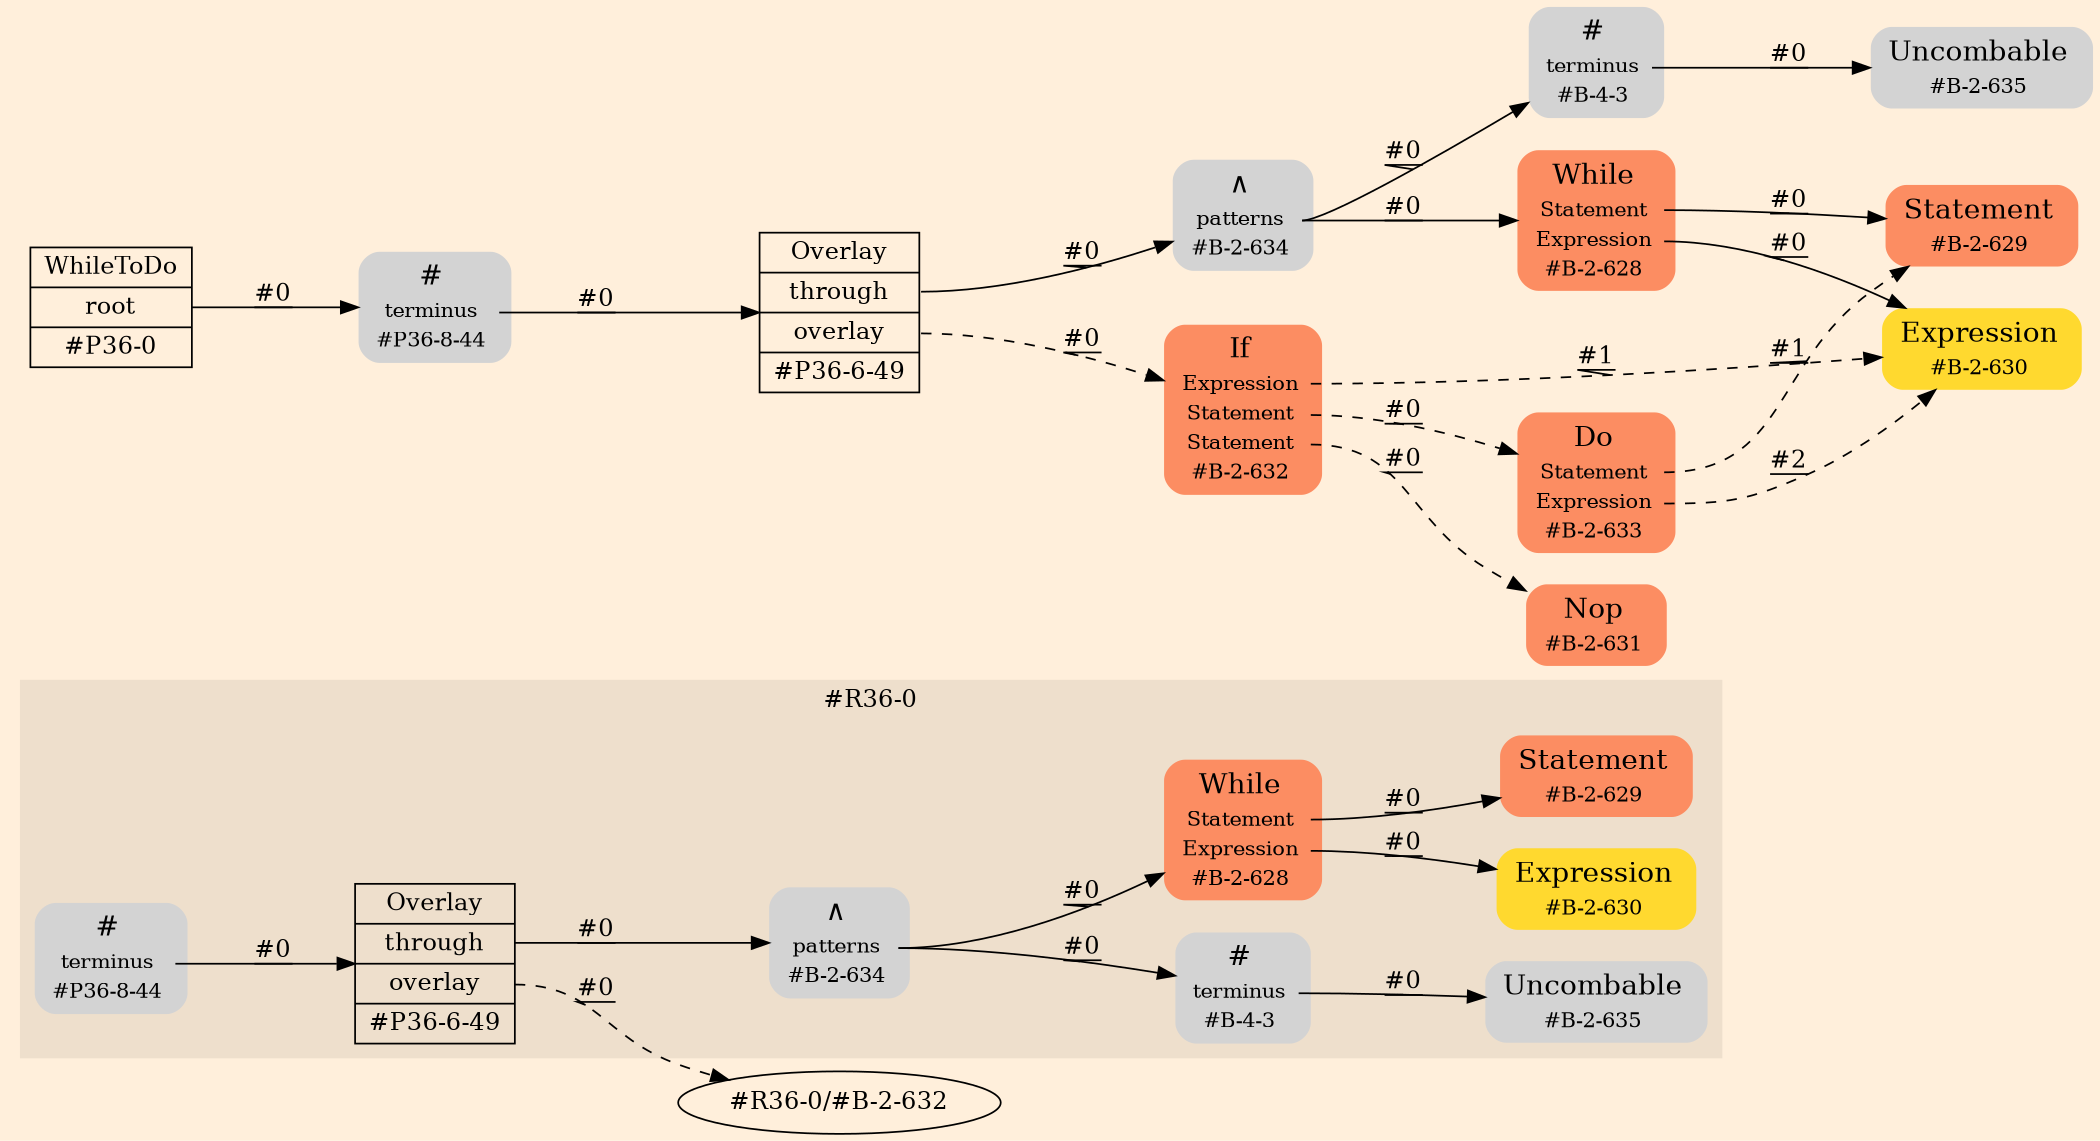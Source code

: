 digraph Inferno {
graph [
rankdir = "LR"
ranksep = 1.0
size = "14,20"
bgcolor = antiquewhite1
color = black
fontcolor = black
];
node [
];
subgraph "cluster#R36-0" {
label = "#R36-0"
style = "filled"
color = antiquewhite2
"#R36-0/#B-2-635" [
shape = "plaintext"
label = <<TABLE BORDER="0" CELLBORDER="0" CELLSPACING="0">
 <TR>
  <TD><FONT POINT-SIZE="16.0">Uncombable</FONT></TD>
  <TD></TD>
 </TR>
 <TR>
  <TD>#B-2-635</TD>
  <TD PORT="port0"></TD>
 </TR>
</TABLE>>
style = "rounded,filled"
fontsize = "12"
];
"#R36-0/#B-4-3" [
shape = "plaintext"
label = <<TABLE BORDER="0" CELLBORDER="0" CELLSPACING="0">
 <TR>
  <TD><FONT POINT-SIZE="16.0">#</FONT></TD>
  <TD></TD>
 </TR>
 <TR>
  <TD>terminus</TD>
  <TD PORT="port0"></TD>
 </TR>
 <TR>
  <TD>#B-4-3</TD>
  <TD PORT="port1"></TD>
 </TR>
</TABLE>>
style = "rounded,filled"
fontsize = "12"
];
"#R36-0/#P36-8-44" [
shape = "plaintext"
label = <<TABLE BORDER="0" CELLBORDER="0" CELLSPACING="0">
 <TR>
  <TD><FONT POINT-SIZE="16.0">#</FONT></TD>
  <TD></TD>
 </TR>
 <TR>
  <TD>terminus</TD>
  <TD PORT="port0"></TD>
 </TR>
 <TR>
  <TD>#P36-8-44</TD>
  <TD PORT="port1"></TD>
 </TR>
</TABLE>>
style = "rounded,filled"
fontsize = "12"
];
"#R36-0/#P36-6-49" [
shape = "record"
fillcolor = antiquewhite2
label = "<fixed> Overlay | <port0> through | <port1> overlay | <port2> #P36-6-49"
style = "filled"
fontsize = "14"
color = black
fontcolor = black
];
"#R36-0/#B-2-630" [
shape = "plaintext"
fillcolor = "/set28/6"
label = <<TABLE BORDER="0" CELLBORDER="0" CELLSPACING="0">
 <TR>
  <TD><FONT POINT-SIZE="16.0">Expression</FONT></TD>
  <TD></TD>
 </TR>
 <TR>
  <TD>#B-2-630</TD>
  <TD PORT="port0"></TD>
 </TR>
</TABLE>>
style = "rounded,filled"
fontsize = "12"
];
"#R36-0/#B-2-634" [
shape = "plaintext"
label = <<TABLE BORDER="0" CELLBORDER="0" CELLSPACING="0">
 <TR>
  <TD><FONT POINT-SIZE="16.0">∧</FONT></TD>
  <TD></TD>
 </TR>
 <TR>
  <TD>patterns</TD>
  <TD PORT="port0"></TD>
 </TR>
 <TR>
  <TD>#B-2-634</TD>
  <TD PORT="port1"></TD>
 </TR>
</TABLE>>
style = "rounded,filled"
fontsize = "12"
];
"#R36-0/#B-2-629" [
shape = "plaintext"
fillcolor = "/set28/2"
label = <<TABLE BORDER="0" CELLBORDER="0" CELLSPACING="0">
 <TR>
  <TD><FONT POINT-SIZE="16.0">Statement</FONT></TD>
  <TD></TD>
 </TR>
 <TR>
  <TD>#B-2-629</TD>
  <TD PORT="port0"></TD>
 </TR>
</TABLE>>
style = "rounded,filled"
fontsize = "12"
];
"#R36-0/#B-2-628" [
shape = "plaintext"
fillcolor = "/set28/2"
label = <<TABLE BORDER="0" CELLBORDER="0" CELLSPACING="0">
 <TR>
  <TD><FONT POINT-SIZE="16.0">While</FONT></TD>
  <TD></TD>
 </TR>
 <TR>
  <TD>Statement</TD>
  <TD PORT="port0"></TD>
 </TR>
 <TR>
  <TD>Expression</TD>
  <TD PORT="port1"></TD>
 </TR>
 <TR>
  <TD>#B-2-628</TD>
  <TD PORT="port2"></TD>
 </TR>
</TABLE>>
style = "rounded,filled"
fontsize = "12"
];
}
"#R36-0/#B-4-3":port0 -> "#R36-0/#B-2-635" [style="solid"
label = "#0"
decorate = true
color = black
fontcolor = black
];
"#R36-0/#P36-8-44":port0 -> "#R36-0/#P36-6-49" [style="solid"
label = "#0"
decorate = true
color = black
fontcolor = black
];
"#R36-0/#P36-6-49":port0 -> "#R36-0/#B-2-634" [style="solid"
label = "#0"
decorate = true
color = black
fontcolor = black
];
"#R36-0/#P36-6-49":port1 -> "#R36-0/#B-2-632" [style="dashed"
label = "#0"
decorate = true
color = black
fontcolor = black
];
"#R36-0/#B-2-634":port0 -> "#R36-0/#B-2-628" [style="solid"
label = "#0"
decorate = true
color = black
fontcolor = black
];
"#R36-0/#B-2-634":port0 -> "#R36-0/#B-4-3" [style="solid"
label = "#0"
decorate = true
color = black
fontcolor = black
];
"#R36-0/#B-2-628":port0 -> "#R36-0/#B-2-629" [style="solid"
label = "#0"
decorate = true
color = black
fontcolor = black
];
"#R36-0/#B-2-628":port1 -> "#R36-0/#B-2-630" [style="solid"
label = "#0"
decorate = true
color = black
fontcolor = black
];
"CR#P36-0" [
shape = "record"
fillcolor = antiquewhite1
label = "<fixed> WhileToDo | <port0> root | <port1> #P36-0"
style = "filled"
fontsize = "14"
color = black
fontcolor = black
];
"#P36-8-44" [
shape = "plaintext"
label = <<TABLE BORDER="0" CELLBORDER="0" CELLSPACING="0">
 <TR>
  <TD><FONT POINT-SIZE="16.0">#</FONT></TD>
  <TD></TD>
 </TR>
 <TR>
  <TD>terminus</TD>
  <TD PORT="port0"></TD>
 </TR>
 <TR>
  <TD>#P36-8-44</TD>
  <TD PORT="port1"></TD>
 </TR>
</TABLE>>
style = "rounded,filled"
fontsize = "12"
];
"#P36-6-49" [
shape = "record"
fillcolor = antiquewhite1
label = "<fixed> Overlay | <port0> through | <port1> overlay | <port2> #P36-6-49"
style = "filled"
fontsize = "14"
color = black
fontcolor = black
];
"#B-2-634" [
shape = "plaintext"
label = <<TABLE BORDER="0" CELLBORDER="0" CELLSPACING="0">
 <TR>
  <TD><FONT POINT-SIZE="16.0">∧</FONT></TD>
  <TD></TD>
 </TR>
 <TR>
  <TD>patterns</TD>
  <TD PORT="port0"></TD>
 </TR>
 <TR>
  <TD>#B-2-634</TD>
  <TD PORT="port1"></TD>
 </TR>
</TABLE>>
style = "rounded,filled"
fontsize = "12"
];
"#B-2-628" [
shape = "plaintext"
fillcolor = "/set28/2"
label = <<TABLE BORDER="0" CELLBORDER="0" CELLSPACING="0">
 <TR>
  <TD><FONT POINT-SIZE="16.0">While</FONT></TD>
  <TD></TD>
 </TR>
 <TR>
  <TD>Statement</TD>
  <TD PORT="port0"></TD>
 </TR>
 <TR>
  <TD>Expression</TD>
  <TD PORT="port1"></TD>
 </TR>
 <TR>
  <TD>#B-2-628</TD>
  <TD PORT="port2"></TD>
 </TR>
</TABLE>>
style = "rounded,filled"
fontsize = "12"
];
"#B-2-629" [
shape = "plaintext"
fillcolor = "/set28/2"
label = <<TABLE BORDER="0" CELLBORDER="0" CELLSPACING="0">
 <TR>
  <TD><FONT POINT-SIZE="16.0">Statement</FONT></TD>
  <TD></TD>
 </TR>
 <TR>
  <TD>#B-2-629</TD>
  <TD PORT="port0"></TD>
 </TR>
</TABLE>>
style = "rounded,filled"
fontsize = "12"
];
"#B-2-630" [
shape = "plaintext"
fillcolor = "/set28/6"
label = <<TABLE BORDER="0" CELLBORDER="0" CELLSPACING="0">
 <TR>
  <TD><FONT POINT-SIZE="16.0">Expression</FONT></TD>
  <TD></TD>
 </TR>
 <TR>
  <TD>#B-2-630</TD>
  <TD PORT="port0"></TD>
 </TR>
</TABLE>>
style = "rounded,filled"
fontsize = "12"
];
"#B-4-3" [
shape = "plaintext"
label = <<TABLE BORDER="0" CELLBORDER="0" CELLSPACING="0">
 <TR>
  <TD><FONT POINT-SIZE="16.0">#</FONT></TD>
  <TD></TD>
 </TR>
 <TR>
  <TD>terminus</TD>
  <TD PORT="port0"></TD>
 </TR>
 <TR>
  <TD>#B-4-3</TD>
  <TD PORT="port1"></TD>
 </TR>
</TABLE>>
style = "rounded,filled"
fontsize = "12"
];
"#B-2-635" [
shape = "plaintext"
label = <<TABLE BORDER="0" CELLBORDER="0" CELLSPACING="0">
 <TR>
  <TD><FONT POINT-SIZE="16.0">Uncombable</FONT></TD>
  <TD></TD>
 </TR>
 <TR>
  <TD>#B-2-635</TD>
  <TD PORT="port0"></TD>
 </TR>
</TABLE>>
style = "rounded,filled"
fontsize = "12"
];
"#B-2-632" [
shape = "plaintext"
fillcolor = "/set28/2"
label = <<TABLE BORDER="0" CELLBORDER="0" CELLSPACING="0">
 <TR>
  <TD><FONT POINT-SIZE="16.0">If</FONT></TD>
  <TD></TD>
 </TR>
 <TR>
  <TD>Expression</TD>
  <TD PORT="port0"></TD>
 </TR>
 <TR>
  <TD>Statement</TD>
  <TD PORT="port1"></TD>
 </TR>
 <TR>
  <TD>Statement</TD>
  <TD PORT="port2"></TD>
 </TR>
 <TR>
  <TD>#B-2-632</TD>
  <TD PORT="port3"></TD>
 </TR>
</TABLE>>
style = "rounded,filled"
fontsize = "12"
];
"#B-2-633" [
shape = "plaintext"
fillcolor = "/set28/2"
label = <<TABLE BORDER="0" CELLBORDER="0" CELLSPACING="0">
 <TR>
  <TD><FONT POINT-SIZE="16.0">Do</FONT></TD>
  <TD></TD>
 </TR>
 <TR>
  <TD>Statement</TD>
  <TD PORT="port0"></TD>
 </TR>
 <TR>
  <TD>Expression</TD>
  <TD PORT="port1"></TD>
 </TR>
 <TR>
  <TD>#B-2-633</TD>
  <TD PORT="port2"></TD>
 </TR>
</TABLE>>
style = "rounded,filled"
fontsize = "12"
];
"#B-2-631" [
shape = "plaintext"
fillcolor = "/set28/2"
label = <<TABLE BORDER="0" CELLBORDER="0" CELLSPACING="0">
 <TR>
  <TD><FONT POINT-SIZE="16.0">Nop</FONT></TD>
  <TD></TD>
 </TR>
 <TR>
  <TD>#B-2-631</TD>
  <TD PORT="port0"></TD>
 </TR>
</TABLE>>
style = "rounded,filled"
fontsize = "12"
];
"CR#P36-0":port0 -> "#P36-8-44" [style="solid"
label = "#0"
decorate = true
color = black
fontcolor = black
];
"#P36-8-44":port0 -> "#P36-6-49" [style="solid"
label = "#0"
decorate = true
color = black
fontcolor = black
];
"#P36-6-49":port0 -> "#B-2-634" [style="solid"
label = "#0"
decorate = true
color = black
fontcolor = black
];
"#P36-6-49":port1 -> "#B-2-632" [style="dashed"
label = "#0"
decorate = true
color = black
fontcolor = black
];
"#B-2-634":port0 -> "#B-2-628" [style="solid"
label = "#0"
decorate = true
color = black
fontcolor = black
];
"#B-2-634":port0 -> "#B-4-3" [style="solid"
label = "#0"
decorate = true
color = black
fontcolor = black
];
"#B-2-628":port0 -> "#B-2-629" [style="solid"
label = "#0"
decorate = true
color = black
fontcolor = black
];
"#B-2-628":port1 -> "#B-2-630" [style="solid"
label = "#0"
decorate = true
color = black
fontcolor = black
];
"#B-4-3":port0 -> "#B-2-635" [style="solid"
label = "#0"
decorate = true
color = black
fontcolor = black
];
"#B-2-632":port0 -> "#B-2-630" [style="dashed"
label = "#1"
decorate = true
color = black
fontcolor = black
];
"#B-2-632":port1 -> "#B-2-633" [style="dashed"
label = "#0"
decorate = true
color = black
fontcolor = black
];
"#B-2-632":port2 -> "#B-2-631" [style="dashed"
label = "#0"
decorate = true
color = black
fontcolor = black
];
"#B-2-633":port0 -> "#B-2-629" [style="dashed"
label = "#1"
decorate = true
color = black
fontcolor = black
];
"#B-2-633":port1 -> "#B-2-630" [style="dashed"
label = "#2"
decorate = true
color = black
fontcolor = black
];
}
